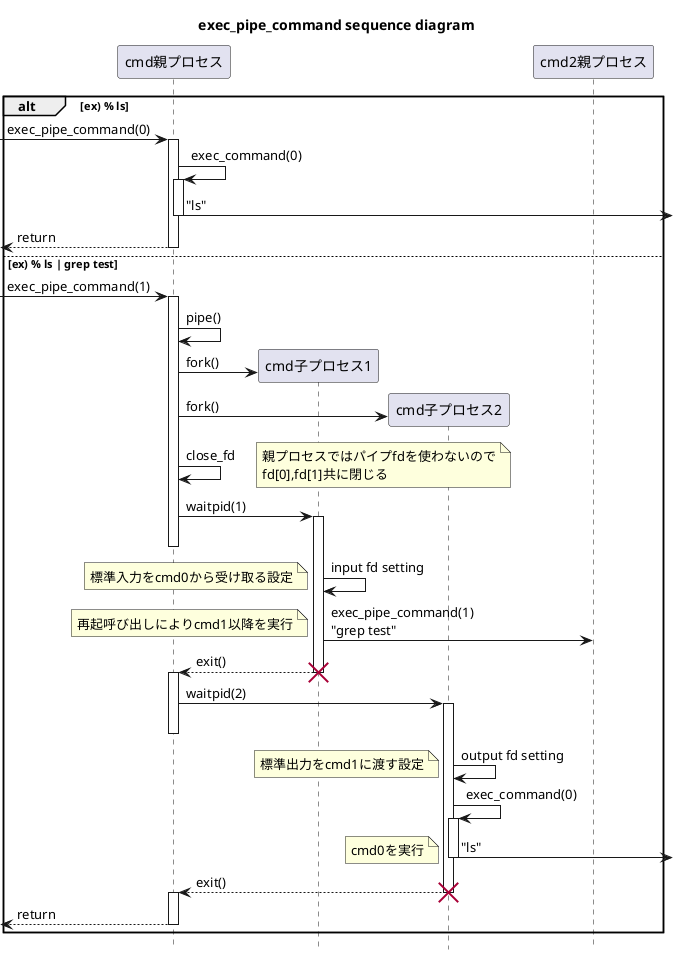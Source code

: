 

@startuml
title exec_pipe_command sequence diagram
hide footbox

participant "cmd親プロセス" as Parent1
participant "cmd子プロセス1" as Child1
participant "cmd子プロセス2" as Child2
participant "cmd2親プロセス" as Parent2

alt ex) % ls
	[->Parent1 : exec_pipe_command(0)
	activate Parent1
	Parent1 -> Parent1 : exec_command(0)
	activate Parent1
	Parent1->] : "ls"
	deactivate Parent1
	[<--Parent1 : return
	deactivate Parent1
else ex) % ls | grep test
	[->Parent1 : exec_pipe_command(1)
	activate Parent1
	Parent1->Parent1 : pipe()
	create Child1
	Parent1->Child1 : fork()
	create Child2
	Parent1->Child2 : fork()
	Parent1->Parent1 : close_fd
	note right: 親プロセスではパイプfdを使わないので\nfd[0],fd[1]共に閉じる
	Parent1->Child1 : waitpid(1)
	activate Child1
	deactivate Parent1
	Child1->Child1 : input fd setting
	note left: 標準入力をcmd0から受け取る設定
	Child1->Parent2 : exec_pipe_command(1)\n"grep test"
	note left: 再起呼び出しによりcmd1以降を実行
	Parent1<--Child1 : exit()
	deactivate Child1
	destroy Child1
	activate Parent1
	Parent1->Child2 : waitpid(2)
	activate Child2
	deactivate Parent1
	Child2->Child2 : output fd setting
	note left: 標準出力をcmd1に渡す設定
	Child2->Child2 : exec_command(0)
	activate Child2
	Child2->] : "ls"
	deactivate Child2
	note left: cmd0を実行
	Parent1<--Child2 : exit()
	deactivate Child2
	destroy Child2
	activate Parent1
	[<--Parent1 : return
	deactivate Parent1
end


@enduml